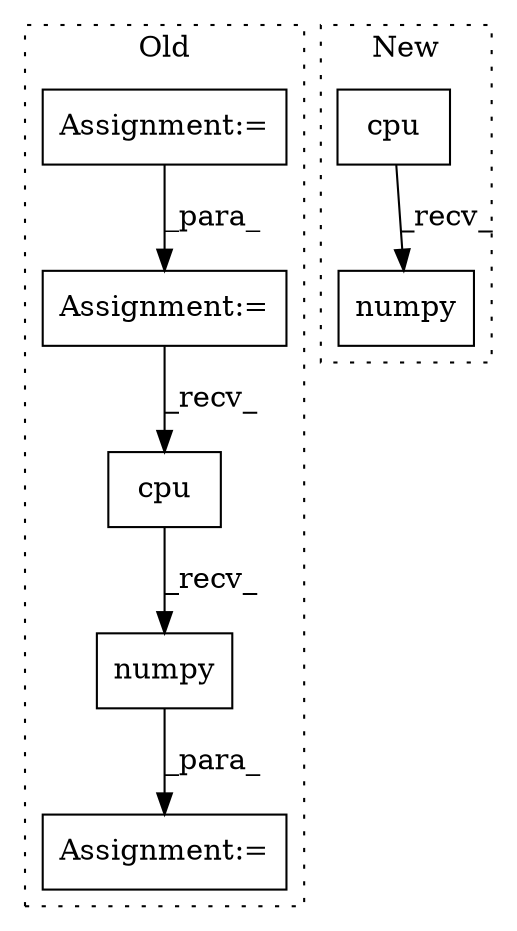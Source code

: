 digraph G {
subgraph cluster0 {
1 [label="cpu" a="32" s="1628" l="5" shape="box"];
3 [label="Assignment:=" a="7" s="1444" l="1" shape="box"];
4 [label="Assignment:=" a="7" s="1613" l="1" shape="box"];
6 [label="numpy" a="32" s="1634" l="7" shape="box"];
7 [label="Assignment:=" a="7" s="1573" l="1" shape="box"];
label = "Old";
style="dotted";
}
subgraph cluster1 {
2 [label="cpu" a="32" s="928" l="5" shape="box"];
5 [label="numpy" a="32" s="939" l="7" shape="box"];
label = "New";
style="dotted";
}
1 -> 6 [label="_recv_"];
2 -> 5 [label="_recv_"];
3 -> 7 [label="_para_"];
6 -> 4 [label="_para_"];
7 -> 1 [label="_recv_"];
}